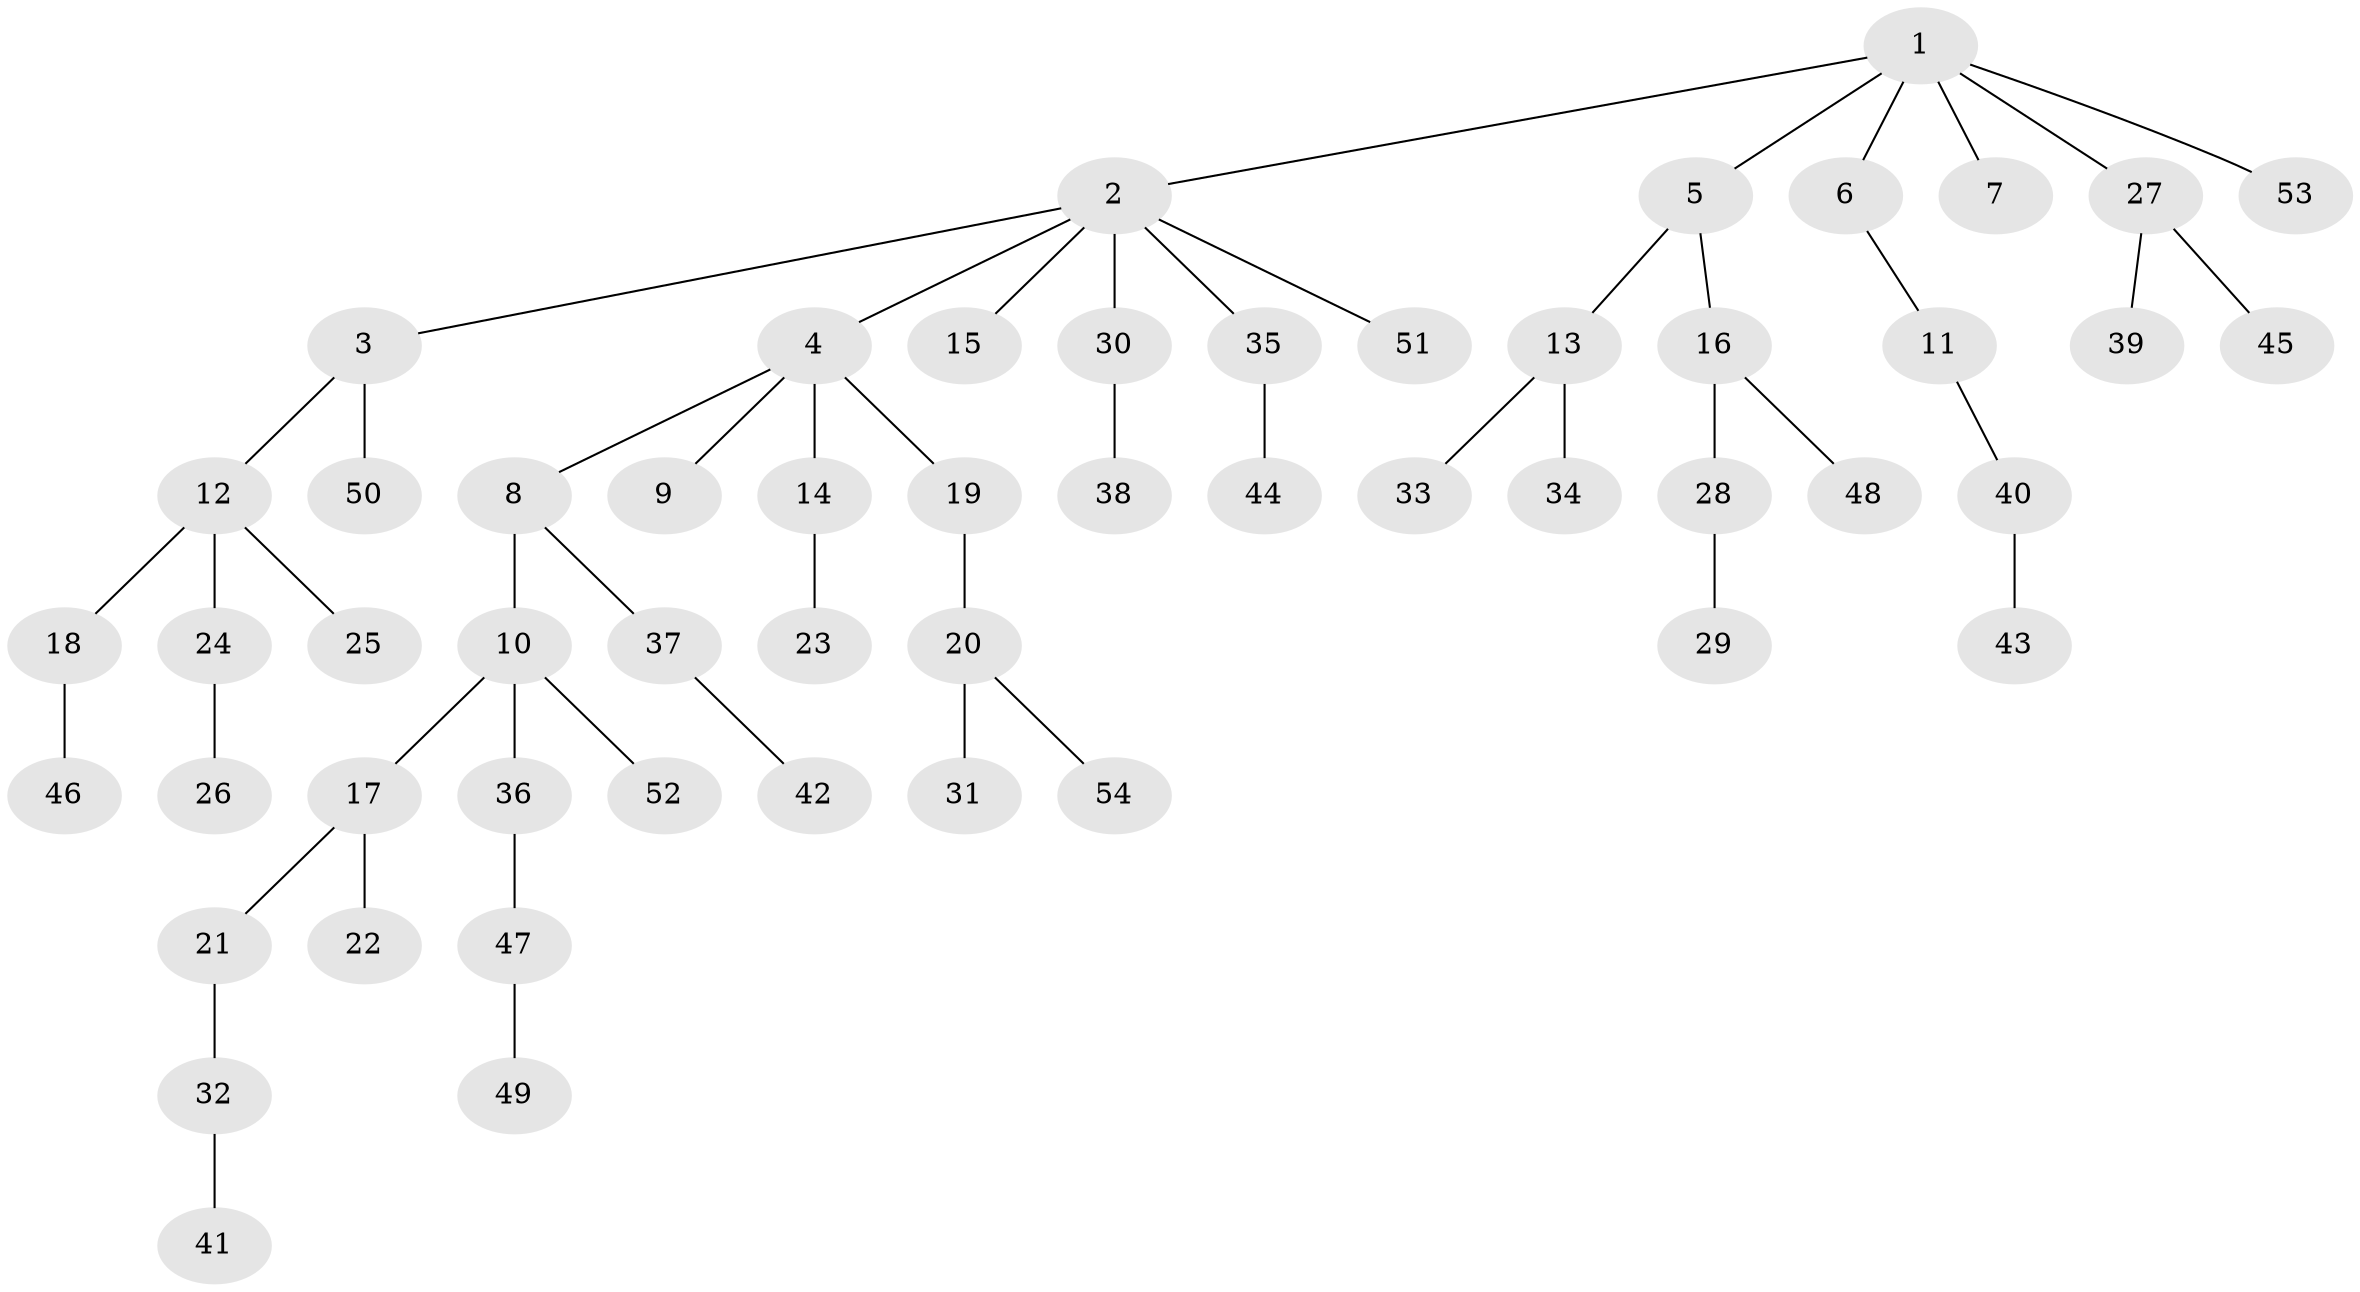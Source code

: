 // Generated by graph-tools (version 1.1) at 2025/52/03/09/25 04:52:46]
// undirected, 54 vertices, 53 edges
graph export_dot {
graph [start="1"]
  node [color=gray90,style=filled];
  1;
  2;
  3;
  4;
  5;
  6;
  7;
  8;
  9;
  10;
  11;
  12;
  13;
  14;
  15;
  16;
  17;
  18;
  19;
  20;
  21;
  22;
  23;
  24;
  25;
  26;
  27;
  28;
  29;
  30;
  31;
  32;
  33;
  34;
  35;
  36;
  37;
  38;
  39;
  40;
  41;
  42;
  43;
  44;
  45;
  46;
  47;
  48;
  49;
  50;
  51;
  52;
  53;
  54;
  1 -- 2;
  1 -- 5;
  1 -- 6;
  1 -- 7;
  1 -- 27;
  1 -- 53;
  2 -- 3;
  2 -- 4;
  2 -- 15;
  2 -- 30;
  2 -- 35;
  2 -- 51;
  3 -- 12;
  3 -- 50;
  4 -- 8;
  4 -- 9;
  4 -- 14;
  4 -- 19;
  5 -- 13;
  5 -- 16;
  6 -- 11;
  8 -- 10;
  8 -- 37;
  10 -- 17;
  10 -- 36;
  10 -- 52;
  11 -- 40;
  12 -- 18;
  12 -- 24;
  12 -- 25;
  13 -- 33;
  13 -- 34;
  14 -- 23;
  16 -- 28;
  16 -- 48;
  17 -- 21;
  17 -- 22;
  18 -- 46;
  19 -- 20;
  20 -- 31;
  20 -- 54;
  21 -- 32;
  24 -- 26;
  27 -- 39;
  27 -- 45;
  28 -- 29;
  30 -- 38;
  32 -- 41;
  35 -- 44;
  36 -- 47;
  37 -- 42;
  40 -- 43;
  47 -- 49;
}
